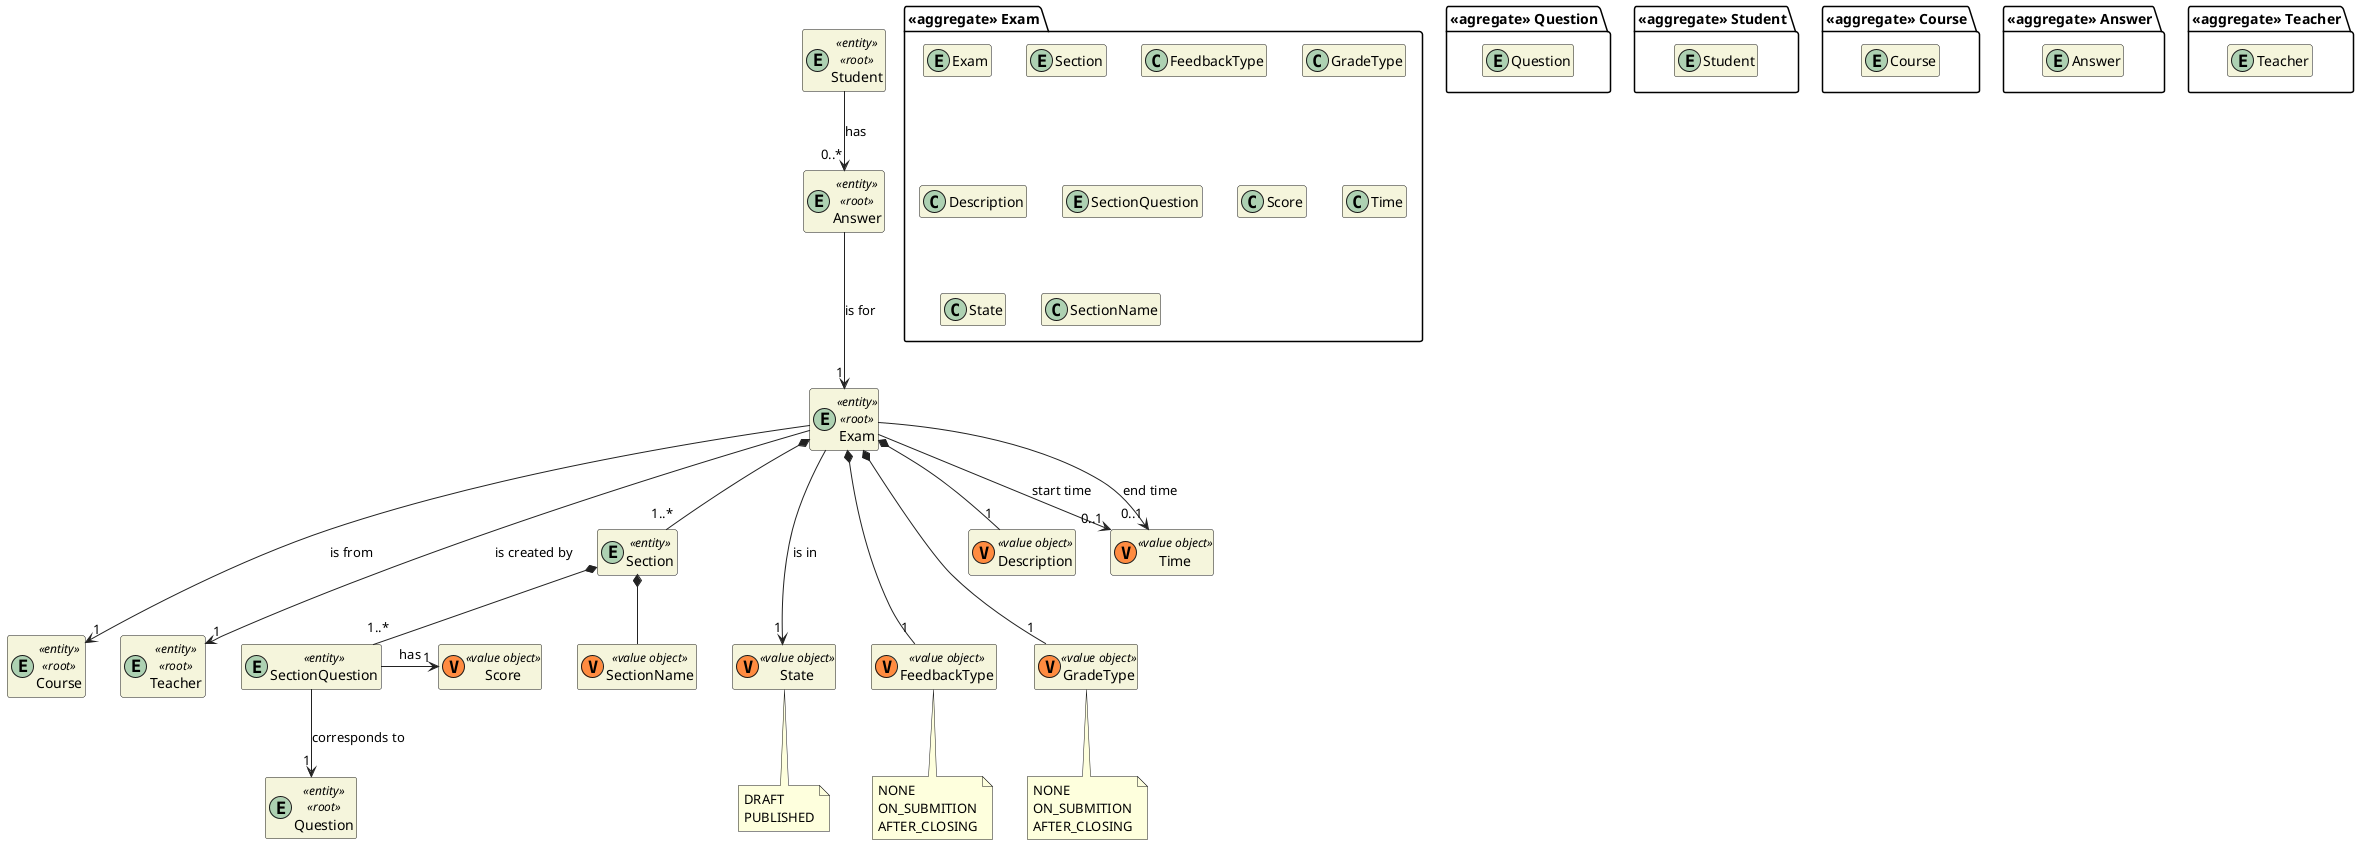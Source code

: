@startuml DM-EXAM
'https://plantuml.com/class-diagram

skinparam classAttributeIconSize 0
hide empty attributes
hide empty methods
skinparam classBackgroundColor beige
skinparam ArrowColor #222222

package "<<aggregate>> Exam" {
  entity Exam

  entity Section

  class FeedbackType
  class GradeType
  class Description

  entity SectionQuestion
  class Score

  class Time

  class State

  class SectionName
}

package "<<agregate>> Question" {
  entity Question
}

package "<<aggregate>> Student" {
  entity Student
}

entity SectionQuestion <<entity>> {
}

entity Student <<entity>> <<root>> {
}

package "<<aggregate>> Course" {
  entity Course
}

entity Course <<entity>> <<root>> {
}

package "<<aggregate>> Answer" {
  entity Answer
}

entity Answer <<entity>> <<root>> {
}

package "<<aggregate>> Teacher" {
  entity Teacher
}

entity Teacher <<entity>> <<root>> {
}

entity Exam <<entity>> <<root>> {
}

entity Section <<entity>> {}

class SectionName <<(V,#FF8B40) value object>> {}
class State <<(V,#FF8B40) value object>> {}

class FeedbackType <<(V,#FF8B40) value object>> {}
class GradeType <<(V,#FF8B40) value object>> {}
class Description <<(V,#FF8B40) value object>> {}
class Time <<(V,#FF8B40) value object>> {}
class Score <<(V,#FF8B40) value object>> {}

entity Question <<entity>> <<root>> {}

Exam --> "0..1" Time : start time
Exam --> "0..1" Time : end time

Exam ---> "1" State : is in

note bottom of State
  DRAFT
  PUBLISHED
end note

Exam *-- "1..*" Section
Exam ---> "1" Course : is from
Exam ---> "1" Teacher : is created by

Exam *--- "1" FeedbackType
Exam *--- "1" GradeType
Exam *-- "1" Description

note bottom of FeedbackType
  NONE
  ON_SUBMITION
  AFTER_CLOSING
end note

note bottom of GradeType
  NONE
  ON_SUBMITION
  AFTER_CLOSING
end note

Section *-- "1..*" SectionQuestion
SectionQuestion --> "1" Question : corresponds to
SectionQuestion -> "1" Score : has

Section *-- SectionName

Student --> "0..*" Answer : has

Answer ---> "1" Exam : is for

@enduml
